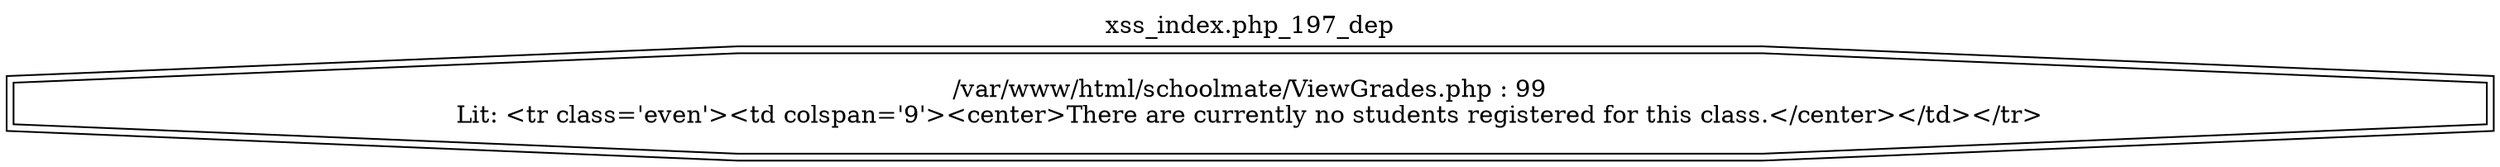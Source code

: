 digraph cfg {
  label="xss_index.php_197_dep";
  labelloc=t;
  n1 [shape=doubleoctagon, label="/var/www/html/schoolmate/ViewGrades.php : 99\nLit: <tr class='even'><td colspan='9'><center>There are currently no students registered for this class.</center></td></tr>\n"];
}
